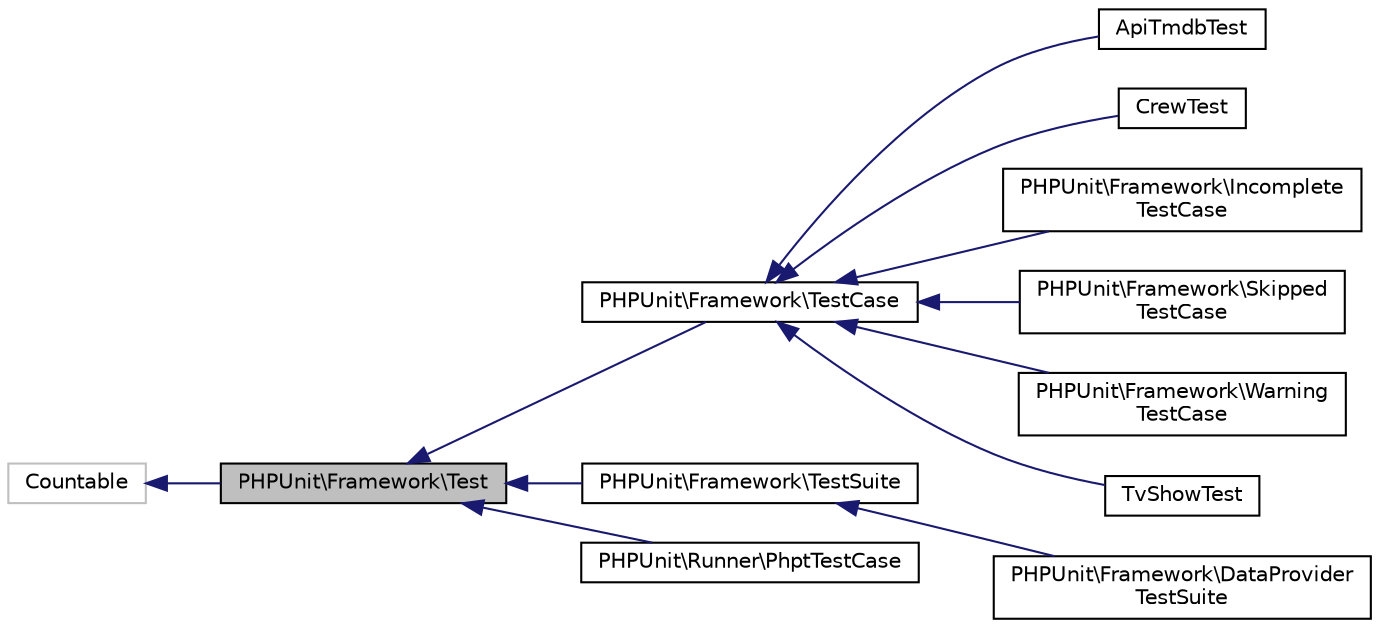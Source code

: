 digraph "PHPUnit\Framework\Test"
{
  edge [fontname="Helvetica",fontsize="10",labelfontname="Helvetica",labelfontsize="10"];
  node [fontname="Helvetica",fontsize="10",shape=record];
  rankdir="LR";
  Node0 [label="PHPUnit\\Framework\\Test",height=0.2,width=0.4,color="black", fillcolor="grey75", style="filled", fontcolor="black"];
  Node1 -> Node0 [dir="back",color="midnightblue",fontsize="10",style="solid",fontname="Helvetica"];
  Node1 [label="Countable",height=0.2,width=0.4,color="grey75", fillcolor="white", style="filled"];
  Node0 -> Node2 [dir="back",color="midnightblue",fontsize="10",style="solid",fontname="Helvetica"];
  Node2 [label="PHPUnit\\Framework\\TestCase",height=0.2,width=0.4,color="black", fillcolor="white", style="filled",URL="$classPHPUnit_1_1Framework_1_1TestCase.html"];
  Node2 -> Node3 [dir="back",color="midnightblue",fontsize="10",style="solid",fontname="Helvetica"];
  Node3 [label="ApiTmdbTest",height=0.2,width=0.4,color="black", fillcolor="white", style="filled",URL="$classApiTmdbTest.html"];
  Node2 -> Node4 [dir="back",color="midnightblue",fontsize="10",style="solid",fontname="Helvetica"];
  Node4 [label="CrewTest",height=0.2,width=0.4,color="black", fillcolor="white", style="filled",URL="$classCrewTest.html"];
  Node2 -> Node5 [dir="back",color="midnightblue",fontsize="10",style="solid",fontname="Helvetica"];
  Node5 [label="PHPUnit\\Framework\\Incomplete\lTestCase",height=0.2,width=0.4,color="black", fillcolor="white", style="filled",URL="$classPHPUnit_1_1Framework_1_1IncompleteTestCase.html"];
  Node2 -> Node6 [dir="back",color="midnightblue",fontsize="10",style="solid",fontname="Helvetica"];
  Node6 [label="PHPUnit\\Framework\\Skipped\lTestCase",height=0.2,width=0.4,color="black", fillcolor="white", style="filled",URL="$classPHPUnit_1_1Framework_1_1SkippedTestCase.html"];
  Node2 -> Node7 [dir="back",color="midnightblue",fontsize="10",style="solid",fontname="Helvetica"];
  Node7 [label="PHPUnit\\Framework\\Warning\lTestCase",height=0.2,width=0.4,color="black", fillcolor="white", style="filled",URL="$classPHPUnit_1_1Framework_1_1WarningTestCase.html"];
  Node2 -> Node8 [dir="back",color="midnightblue",fontsize="10",style="solid",fontname="Helvetica"];
  Node8 [label="TvShowTest",height=0.2,width=0.4,color="black", fillcolor="white", style="filled",URL="$classTvShowTest.html"];
  Node0 -> Node9 [dir="back",color="midnightblue",fontsize="10",style="solid",fontname="Helvetica"];
  Node9 [label="PHPUnit\\Framework\\TestSuite",height=0.2,width=0.4,color="black", fillcolor="white", style="filled",URL="$classPHPUnit_1_1Framework_1_1TestSuite.html"];
  Node9 -> Node10 [dir="back",color="midnightblue",fontsize="10",style="solid",fontname="Helvetica"];
  Node10 [label="PHPUnit\\Framework\\DataProvider\lTestSuite",height=0.2,width=0.4,color="black", fillcolor="white", style="filled",URL="$classPHPUnit_1_1Framework_1_1DataProviderTestSuite.html"];
  Node0 -> Node11 [dir="back",color="midnightblue",fontsize="10",style="solid",fontname="Helvetica"];
  Node11 [label="PHPUnit\\Runner\\PhptTestCase",height=0.2,width=0.4,color="black", fillcolor="white", style="filled",URL="$classPHPUnit_1_1Runner_1_1PhptTestCase.html"];
}
